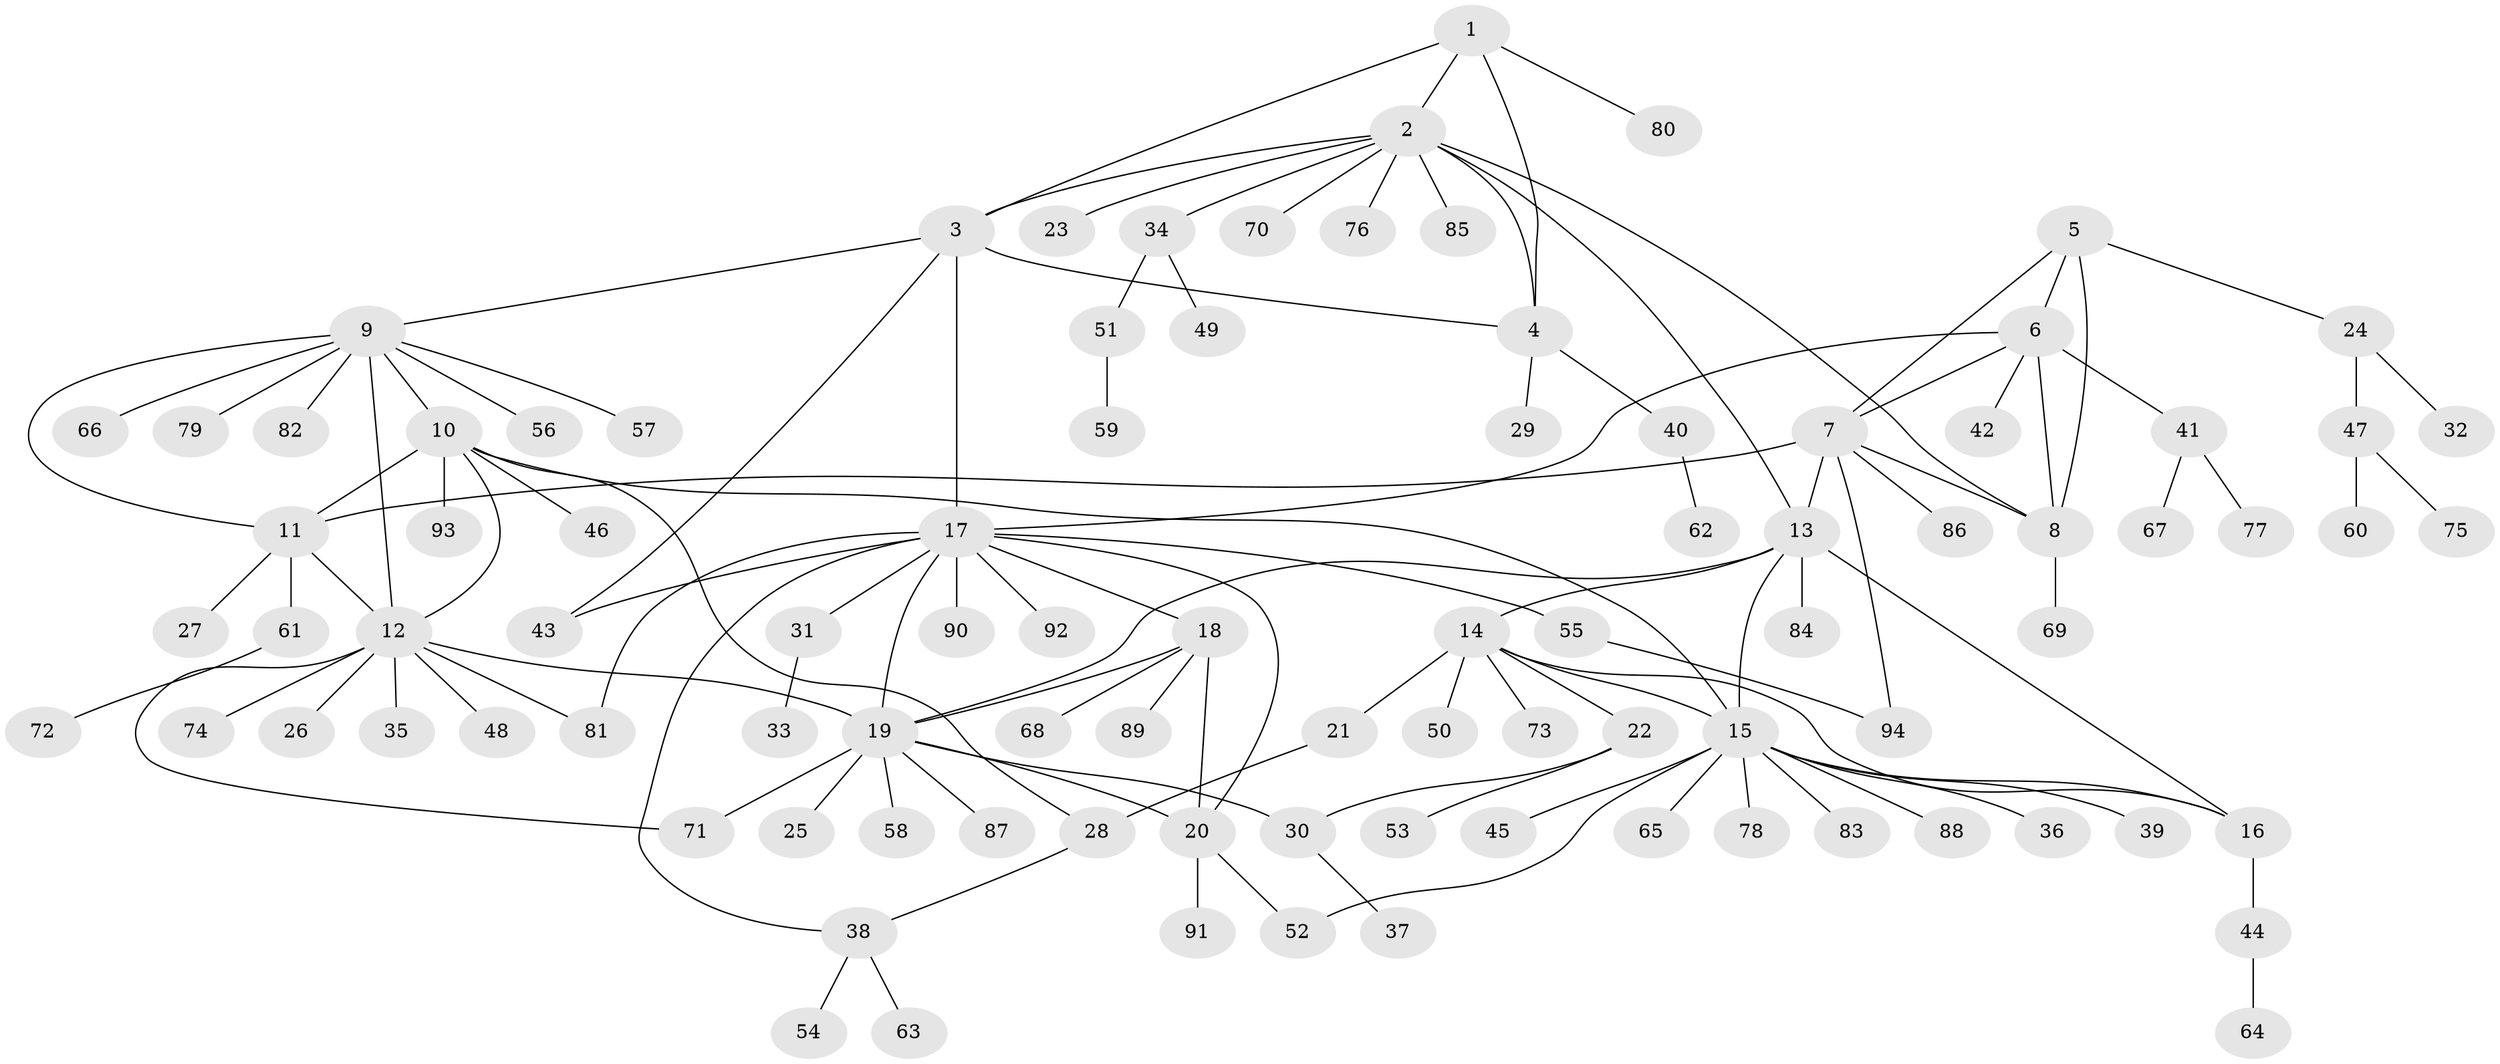 // coarse degree distribution, {3: 0.10256410256410256, 6: 0.07692307692307693, 5: 0.20512820512820512, 4: 0.1282051282051282, 9: 0.02564102564102564, 7: 0.02564102564102564, 2: 0.23076923076923078, 1: 0.20512820512820512}
// Generated by graph-tools (version 1.1) at 2025/52/03/04/25 22:52:20]
// undirected, 94 vertices, 122 edges
graph export_dot {
  node [color=gray90,style=filled];
  1;
  2;
  3;
  4;
  5;
  6;
  7;
  8;
  9;
  10;
  11;
  12;
  13;
  14;
  15;
  16;
  17;
  18;
  19;
  20;
  21;
  22;
  23;
  24;
  25;
  26;
  27;
  28;
  29;
  30;
  31;
  32;
  33;
  34;
  35;
  36;
  37;
  38;
  39;
  40;
  41;
  42;
  43;
  44;
  45;
  46;
  47;
  48;
  49;
  50;
  51;
  52;
  53;
  54;
  55;
  56;
  57;
  58;
  59;
  60;
  61;
  62;
  63;
  64;
  65;
  66;
  67;
  68;
  69;
  70;
  71;
  72;
  73;
  74;
  75;
  76;
  77;
  78;
  79;
  80;
  81;
  82;
  83;
  84;
  85;
  86;
  87;
  88;
  89;
  90;
  91;
  92;
  93;
  94;
  1 -- 2;
  1 -- 3;
  1 -- 4;
  1 -- 80;
  2 -- 3;
  2 -- 4;
  2 -- 8;
  2 -- 13;
  2 -- 23;
  2 -- 34;
  2 -- 70;
  2 -- 76;
  2 -- 85;
  3 -- 4;
  3 -- 9;
  3 -- 17;
  3 -- 43;
  4 -- 29;
  4 -- 40;
  5 -- 6;
  5 -- 7;
  5 -- 8;
  5 -- 24;
  6 -- 7;
  6 -- 8;
  6 -- 17;
  6 -- 41;
  6 -- 42;
  7 -- 8;
  7 -- 11;
  7 -- 13;
  7 -- 86;
  7 -- 94;
  8 -- 69;
  9 -- 10;
  9 -- 11;
  9 -- 12;
  9 -- 56;
  9 -- 57;
  9 -- 66;
  9 -- 79;
  9 -- 82;
  10 -- 11;
  10 -- 12;
  10 -- 15;
  10 -- 28;
  10 -- 46;
  10 -- 93;
  11 -- 12;
  11 -- 27;
  11 -- 61;
  12 -- 19;
  12 -- 26;
  12 -- 35;
  12 -- 48;
  12 -- 71;
  12 -- 74;
  12 -- 81;
  13 -- 14;
  13 -- 15;
  13 -- 16;
  13 -- 19;
  13 -- 84;
  14 -- 15;
  14 -- 16;
  14 -- 21;
  14 -- 22;
  14 -- 50;
  14 -- 73;
  15 -- 16;
  15 -- 36;
  15 -- 39;
  15 -- 45;
  15 -- 52;
  15 -- 65;
  15 -- 78;
  15 -- 83;
  15 -- 88;
  16 -- 44;
  17 -- 18;
  17 -- 19;
  17 -- 20;
  17 -- 31;
  17 -- 38;
  17 -- 43;
  17 -- 55;
  17 -- 81;
  17 -- 90;
  17 -- 92;
  18 -- 19;
  18 -- 20;
  18 -- 68;
  18 -- 89;
  19 -- 20;
  19 -- 25;
  19 -- 30;
  19 -- 58;
  19 -- 71;
  19 -- 87;
  20 -- 52;
  20 -- 91;
  21 -- 28;
  22 -- 30;
  22 -- 53;
  24 -- 32;
  24 -- 47;
  28 -- 38;
  30 -- 37;
  31 -- 33;
  34 -- 49;
  34 -- 51;
  38 -- 54;
  38 -- 63;
  40 -- 62;
  41 -- 67;
  41 -- 77;
  44 -- 64;
  47 -- 60;
  47 -- 75;
  51 -- 59;
  55 -- 94;
  61 -- 72;
}
